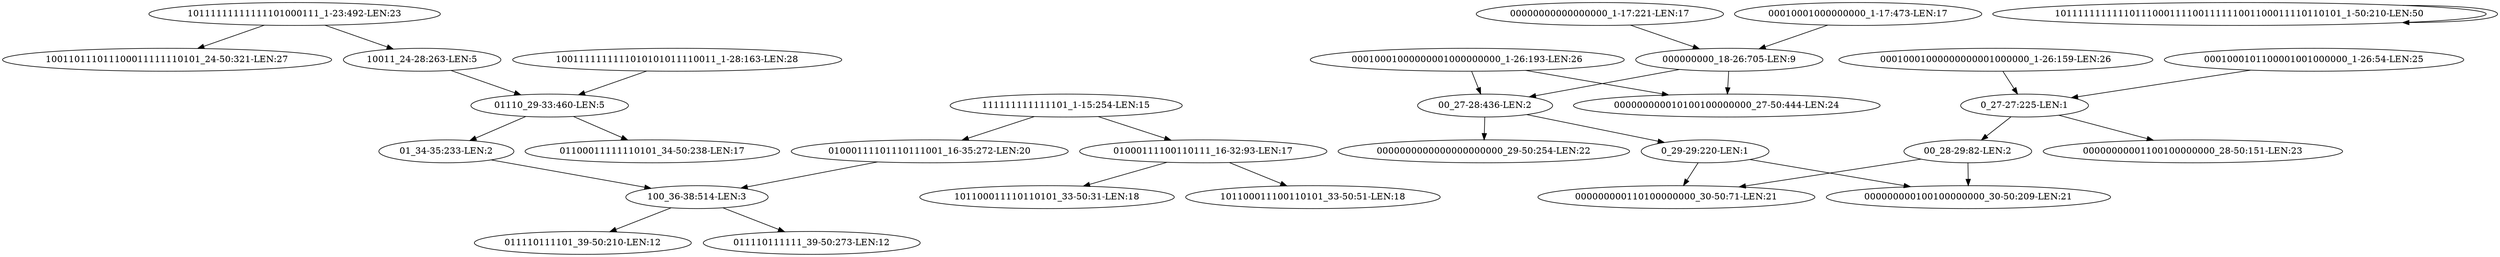 digraph G {
    "01000111101110111001_16-35:272-LEN:20" -> "100_36-38:514-LEN:3";
    "00010001000000001000000000_1-26:193-LEN:26" -> "000000000010100100000000_27-50:444-LEN:24";
    "00010001000000001000000000_1-26:193-LEN:26" -> "00_27-28:436-LEN:2";
    "01000111100110111_16-32:93-LEN:17" -> "101100011110110101_33-50:31-LEN:18";
    "01000111100110111_16-32:93-LEN:17" -> "101100011100110101_33-50:51-LEN:18";
    "000000000_18-26:705-LEN:9" -> "000000000010100100000000_27-50:444-LEN:24";
    "000000000_18-26:705-LEN:9" -> "00_27-28:436-LEN:2";
    "10111111111111101000111_1-23:492-LEN:23" -> "100110111011100011111110101_24-50:321-LEN:27";
    "10111111111111101000111_1-23:492-LEN:23" -> "10011_24-28:263-LEN:5";
    "00_27-28:436-LEN:2" -> "0000000000000000000000_29-50:254-LEN:22";
    "00_27-28:436-LEN:2" -> "0_29-29:220-LEN:1";
    "0_27-27:225-LEN:1" -> "00_28-29:82-LEN:2";
    "0_27-27:225-LEN:1" -> "00000000001100100000000_28-50:151-LEN:23";
    "01110_29-33:460-LEN:5" -> "01_34-35:233-LEN:2";
    "01110_29-33:460-LEN:5" -> "01100011111110101_34-50:238-LEN:17";
    "00010001000000000001000000_1-26:159-LEN:26" -> "0_27-27:225-LEN:1";
    "00_28-29:82-LEN:2" -> "000000000110100000000_30-50:71-LEN:21";
    "00_28-29:82-LEN:2" -> "000000000100100000000_30-50:209-LEN:21";
    "1001111111111010101011110011_1-28:163-LEN:28" -> "01110_29-33:460-LEN:5";
    "01_34-35:233-LEN:2" -> "100_36-38:514-LEN:3";
    "0_29-29:220-LEN:1" -> "000000000110100000000_30-50:71-LEN:21";
    "0_29-29:220-LEN:1" -> "000000000100100000000_30-50:209-LEN:21";
    "10111111111110111000111100111111001100011110110101_1-50:210-LEN:50" -> "10111111111110111000111100111111001100011110110101_1-50:210-LEN:50";
    "00000000000000000_1-17:221-LEN:17" -> "000000000_18-26:705-LEN:9";
    "10011_24-28:263-LEN:5" -> "01110_29-33:460-LEN:5";
    "100_36-38:514-LEN:3" -> "011110111101_39-50:210-LEN:12";
    "100_36-38:514-LEN:3" -> "011110111111_39-50:273-LEN:12";
    "0001000101100001001000000_1-26:54-LEN:25" -> "0_27-27:225-LEN:1";
    "00010001000000000_1-17:473-LEN:17" -> "000000000_18-26:705-LEN:9";
    "111111111111101_1-15:254-LEN:15" -> "01000111100110111_16-32:93-LEN:17";
    "111111111111101_1-15:254-LEN:15" -> "01000111101110111001_16-35:272-LEN:20";
}
